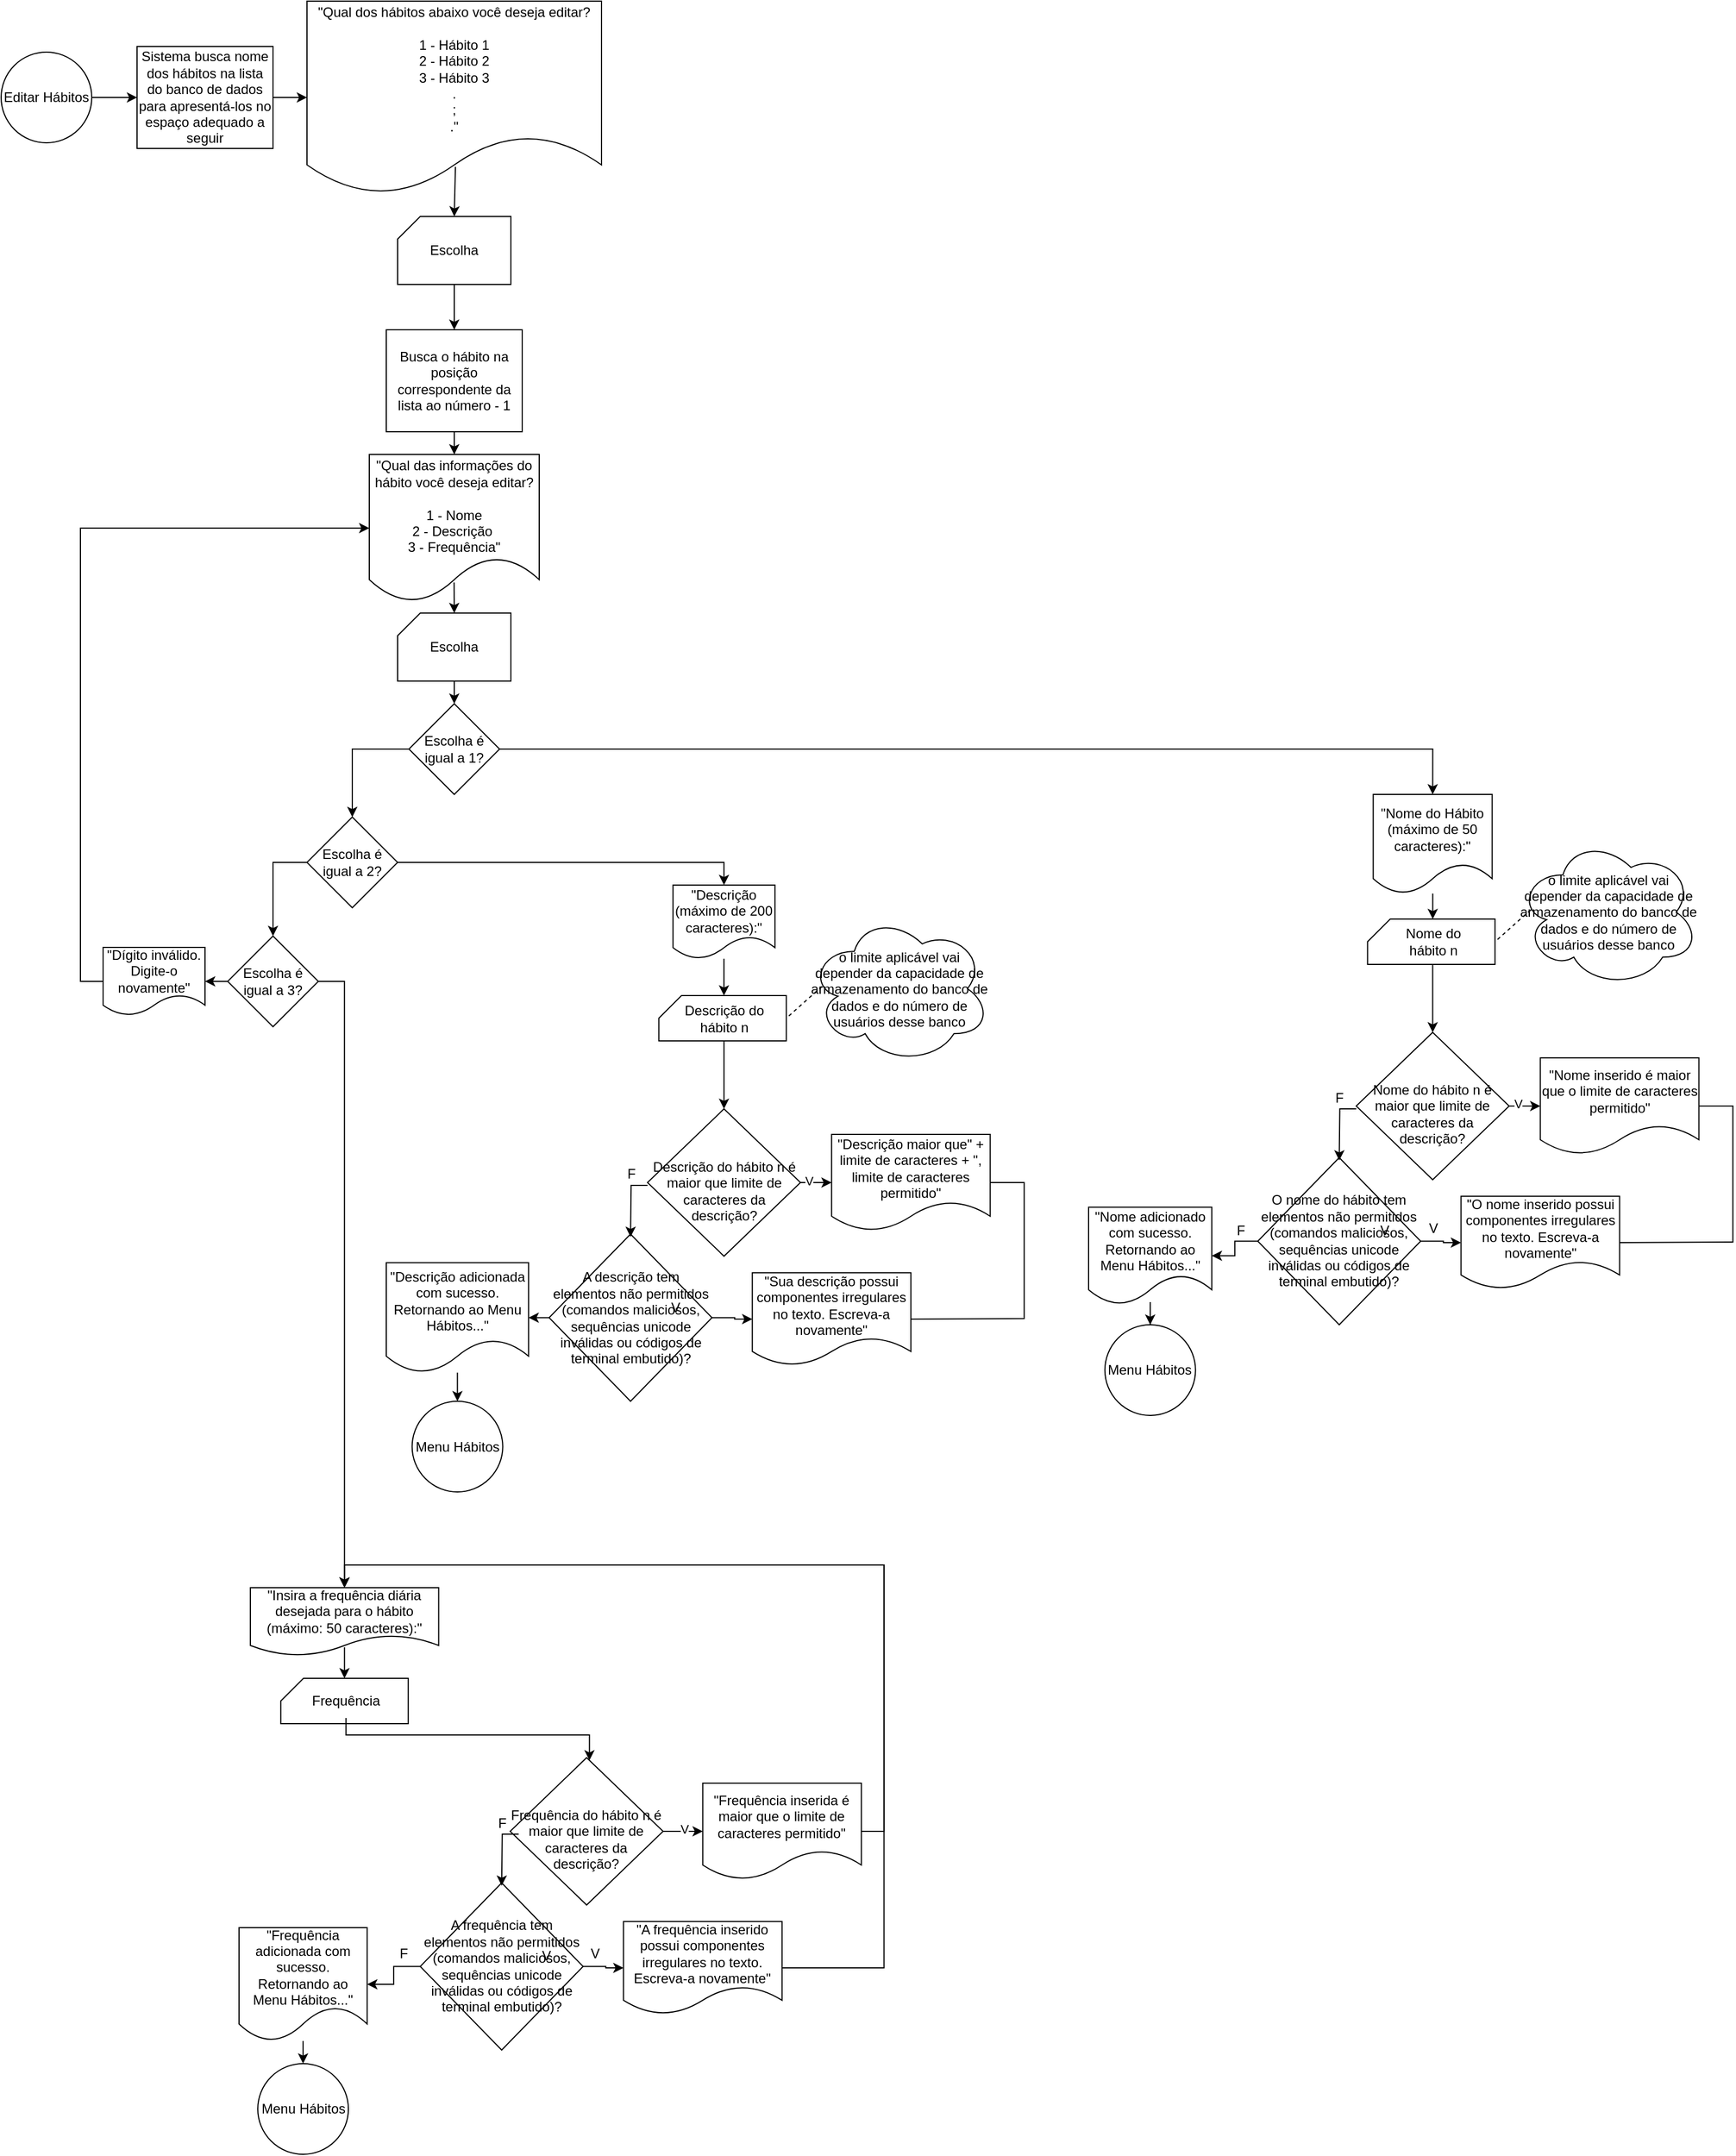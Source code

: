 <mxfile version="27.0.6">
  <diagram id="C5RBs43oDa-KdzZeNtuy" name="Page-1">
    <mxGraphModel dx="2084" dy="1284" grid="1" gridSize="10" guides="1" tooltips="1" connect="1" arrows="1" fold="1" page="1" pageScale="1" pageWidth="1654" pageHeight="2336" math="0" shadow="0">
      <root>
        <mxCell id="WIyWlLk6GJQsqaUBKTNV-0" />
        <mxCell id="WIyWlLk6GJQsqaUBKTNV-1" parent="WIyWlLk6GJQsqaUBKTNV-0" />
        <mxCell id="OjdU5vpIyuOUDwXNaFLc-7" value="" style="edgeStyle=orthogonalEdgeStyle;rounded=0;orthogonalLoop=1;jettySize=auto;html=1;" edge="1" parent="WIyWlLk6GJQsqaUBKTNV-1" source="OjdU5vpIyuOUDwXNaFLc-0" target="OjdU5vpIyuOUDwXNaFLc-5">
          <mxGeometry relative="1" as="geometry" />
        </mxCell>
        <mxCell id="OjdU5vpIyuOUDwXNaFLc-0" value="Editar Hábitos" style="ellipse;whiteSpace=wrap;html=1;aspect=fixed;" vertex="1" parent="WIyWlLk6GJQsqaUBKTNV-1">
          <mxGeometry x="30" y="85" width="80" height="80" as="geometry" />
        </mxCell>
        <mxCell id="OjdU5vpIyuOUDwXNaFLc-4" value="&quot;Qual dos hábitos abaixo você deseja editar?&lt;div&gt;&lt;br&gt;&lt;/div&gt;&lt;div&gt;1 - Hábito 1&lt;/div&gt;&lt;div&gt;2 - Hábito 2&lt;/div&gt;&lt;div&gt;3 - Hábito 3&lt;/div&gt;&lt;div&gt;.&lt;/div&gt;&lt;div&gt;;&lt;/div&gt;&lt;div&gt;.&quot;&lt;/div&gt;" style="shape=document;whiteSpace=wrap;html=1;boundedLbl=1;" vertex="1" parent="WIyWlLk6GJQsqaUBKTNV-1">
          <mxGeometry x="300" y="40" width="260" height="170" as="geometry" />
        </mxCell>
        <mxCell id="OjdU5vpIyuOUDwXNaFLc-6" value="" style="edgeStyle=orthogonalEdgeStyle;rounded=0;orthogonalLoop=1;jettySize=auto;html=1;" edge="1" parent="WIyWlLk6GJQsqaUBKTNV-1" source="OjdU5vpIyuOUDwXNaFLc-5" target="OjdU5vpIyuOUDwXNaFLc-4">
          <mxGeometry relative="1" as="geometry" />
        </mxCell>
        <mxCell id="OjdU5vpIyuOUDwXNaFLc-5" value="Sistema busca nome dos hábitos na lista do banco de dados para apresentá-los no espaço adequado a seguir" style="rounded=0;whiteSpace=wrap;html=1;" vertex="1" parent="WIyWlLk6GJQsqaUBKTNV-1">
          <mxGeometry x="150" y="80" width="120" height="90" as="geometry" />
        </mxCell>
        <mxCell id="OjdU5vpIyuOUDwXNaFLc-11" value="" style="edgeStyle=orthogonalEdgeStyle;rounded=0;orthogonalLoop=1;jettySize=auto;html=1;" edge="1" parent="WIyWlLk6GJQsqaUBKTNV-1" source="OjdU5vpIyuOUDwXNaFLc-8" target="OjdU5vpIyuOUDwXNaFLc-10">
          <mxGeometry relative="1" as="geometry" />
        </mxCell>
        <mxCell id="OjdU5vpIyuOUDwXNaFLc-8" value="Busca o hábito na posição correspondente da lista ao número - 1" style="rounded=0;whiteSpace=wrap;html=1;" vertex="1" parent="WIyWlLk6GJQsqaUBKTNV-1">
          <mxGeometry x="370" y="330" width="120" height="90" as="geometry" />
        </mxCell>
        <mxCell id="OjdU5vpIyuOUDwXNaFLc-10" value="&quot;Qual das informações do hábito você deseja editar?&lt;div&gt;&lt;span style=&quot;background-color: transparent; color: light-dark(rgb(0, 0, 0), rgb(255, 255, 255));&quot;&gt;&lt;br&gt;&lt;/span&gt;&lt;/div&gt;&lt;div&gt;&lt;span style=&quot;background-color: transparent; color: light-dark(rgb(0, 0, 0), rgb(255, 255, 255));&quot;&gt;1 - Nome&lt;/span&gt;&lt;/div&gt;&lt;div&gt;&lt;span style=&quot;background-color: transparent; color: light-dark(rgb(0, 0, 0), rgb(255, 255, 255));&quot;&gt;2 - Descrição&amp;nbsp;&lt;/span&gt;&lt;/div&gt;&lt;div&gt;&lt;span style=&quot;background-color: transparent; color: light-dark(rgb(0, 0, 0), rgb(255, 255, 255));&quot;&gt;3 - Frequência&quot;&lt;/span&gt;&lt;/div&gt;" style="shape=document;whiteSpace=wrap;html=1;boundedLbl=1;" vertex="1" parent="WIyWlLk6GJQsqaUBKTNV-1">
          <mxGeometry x="355" y="440" width="150" height="130" as="geometry" />
        </mxCell>
        <mxCell id="OjdU5vpIyuOUDwXNaFLc-19" style="edgeStyle=orthogonalEdgeStyle;rounded=0;orthogonalLoop=1;jettySize=auto;html=1;exitX=0;exitY=0.5;exitDx=0;exitDy=0;entryX=0.5;entryY=0;entryDx=0;entryDy=0;" edge="1" parent="WIyWlLk6GJQsqaUBKTNV-1" source="OjdU5vpIyuOUDwXNaFLc-12" target="OjdU5vpIyuOUDwXNaFLc-13">
          <mxGeometry relative="1" as="geometry" />
        </mxCell>
        <mxCell id="OjdU5vpIyuOUDwXNaFLc-62" style="edgeStyle=orthogonalEdgeStyle;rounded=0;orthogonalLoop=1;jettySize=auto;html=1;exitX=1;exitY=0.5;exitDx=0;exitDy=0;entryX=0.5;entryY=0;entryDx=0;entryDy=0;" edge="1" parent="WIyWlLk6GJQsqaUBKTNV-1" source="OjdU5vpIyuOUDwXNaFLc-12" target="OjdU5vpIyuOUDwXNaFLc-43">
          <mxGeometry relative="1" as="geometry" />
        </mxCell>
        <mxCell id="OjdU5vpIyuOUDwXNaFLc-12" value="Escolha é igual a 1?" style="rhombus;whiteSpace=wrap;html=1;" vertex="1" parent="WIyWlLk6GJQsqaUBKTNV-1">
          <mxGeometry x="390" y="660" width="80" height="80" as="geometry" />
        </mxCell>
        <mxCell id="OjdU5vpIyuOUDwXNaFLc-18" style="edgeStyle=orthogonalEdgeStyle;rounded=0;orthogonalLoop=1;jettySize=auto;html=1;exitX=0;exitY=0.5;exitDx=0;exitDy=0;entryX=0.5;entryY=0;entryDx=0;entryDy=0;" edge="1" parent="WIyWlLk6GJQsqaUBKTNV-1" source="OjdU5vpIyuOUDwXNaFLc-13" target="OjdU5vpIyuOUDwXNaFLc-14">
          <mxGeometry relative="1" as="geometry" />
        </mxCell>
        <mxCell id="OjdU5vpIyuOUDwXNaFLc-108" style="edgeStyle=orthogonalEdgeStyle;rounded=0;orthogonalLoop=1;jettySize=auto;html=1;exitX=1;exitY=0.5;exitDx=0;exitDy=0;entryX=0.5;entryY=0;entryDx=0;entryDy=0;" edge="1" parent="WIyWlLk6GJQsqaUBKTNV-1" source="OjdU5vpIyuOUDwXNaFLc-13" target="OjdU5vpIyuOUDwXNaFLc-91">
          <mxGeometry relative="1" as="geometry" />
        </mxCell>
        <mxCell id="OjdU5vpIyuOUDwXNaFLc-13" value="Escolha é igual a 2?" style="rhombus;whiteSpace=wrap;html=1;" vertex="1" parent="WIyWlLk6GJQsqaUBKTNV-1">
          <mxGeometry x="300" y="760" width="80" height="80" as="geometry" />
        </mxCell>
        <mxCell id="OjdU5vpIyuOUDwXNaFLc-17" style="edgeStyle=orthogonalEdgeStyle;rounded=0;orthogonalLoop=1;jettySize=auto;html=1;exitX=0;exitY=0.5;exitDx=0;exitDy=0;entryX=1;entryY=0.5;entryDx=0;entryDy=0;" edge="1" parent="WIyWlLk6GJQsqaUBKTNV-1" source="OjdU5vpIyuOUDwXNaFLc-14" target="OjdU5vpIyuOUDwXNaFLc-15">
          <mxGeometry relative="1" as="geometry" />
        </mxCell>
        <mxCell id="OjdU5vpIyuOUDwXNaFLc-109" style="edgeStyle=orthogonalEdgeStyle;rounded=0;orthogonalLoop=1;jettySize=auto;html=1;exitX=1;exitY=0.5;exitDx=0;exitDy=0;entryX=0.5;entryY=0;entryDx=0;entryDy=0;" edge="1" parent="WIyWlLk6GJQsqaUBKTNV-1" source="OjdU5vpIyuOUDwXNaFLc-14" target="OjdU5vpIyuOUDwXNaFLc-64">
          <mxGeometry relative="1" as="geometry" />
        </mxCell>
        <mxCell id="OjdU5vpIyuOUDwXNaFLc-14" value="Escolha é igual a 3?" style="rhombus;whiteSpace=wrap;html=1;" vertex="1" parent="WIyWlLk6GJQsqaUBKTNV-1">
          <mxGeometry x="230" y="865" width="80" height="80" as="geometry" />
        </mxCell>
        <mxCell id="OjdU5vpIyuOUDwXNaFLc-16" style="edgeStyle=orthogonalEdgeStyle;rounded=0;orthogonalLoop=1;jettySize=auto;html=1;exitX=0;exitY=0.5;exitDx=0;exitDy=0;entryX=0;entryY=0.5;entryDx=0;entryDy=0;" edge="1" parent="WIyWlLk6GJQsqaUBKTNV-1" source="OjdU5vpIyuOUDwXNaFLc-15" target="OjdU5vpIyuOUDwXNaFLc-10">
          <mxGeometry relative="1" as="geometry" />
        </mxCell>
        <mxCell id="OjdU5vpIyuOUDwXNaFLc-15" value="&quot;Dígito inválido. Digite-o novamente&lt;span style=&quot;background-color: transparent; color: light-dark(rgb(0, 0, 0), rgb(255, 255, 255));&quot;&gt;&quot;&lt;/span&gt;" style="shape=document;whiteSpace=wrap;html=1;boundedLbl=1;" vertex="1" parent="WIyWlLk6GJQsqaUBKTNV-1">
          <mxGeometry x="120" y="875" width="90" height="60" as="geometry" />
        </mxCell>
        <mxCell id="OjdU5vpIyuOUDwXNaFLc-23" value="" style="group" vertex="1" connectable="0" parent="WIyWlLk6GJQsqaUBKTNV-1">
          <mxGeometry x="380" y="580" width="100" height="60" as="geometry" />
        </mxCell>
        <mxCell id="OjdU5vpIyuOUDwXNaFLc-21" value="" style="verticalLabelPosition=bottom;verticalAlign=top;html=1;shape=card;whiteSpace=wrap;size=20;arcSize=12;" vertex="1" parent="OjdU5vpIyuOUDwXNaFLc-23">
          <mxGeometry width="100" height="60" as="geometry" />
        </mxCell>
        <mxCell id="OjdU5vpIyuOUDwXNaFLc-22" value="Escolha" style="text;html=1;align=center;verticalAlign=middle;whiteSpace=wrap;rounded=0;" vertex="1" parent="OjdU5vpIyuOUDwXNaFLc-23">
          <mxGeometry x="20" y="15" width="60" height="30" as="geometry" />
        </mxCell>
        <mxCell id="OjdU5vpIyuOUDwXNaFLc-30" value="" style="group" vertex="1" connectable="0" parent="WIyWlLk6GJQsqaUBKTNV-1">
          <mxGeometry x="380" y="230" width="100" height="60" as="geometry" />
        </mxCell>
        <mxCell id="OjdU5vpIyuOUDwXNaFLc-31" value="" style="verticalLabelPosition=bottom;verticalAlign=top;html=1;shape=card;whiteSpace=wrap;size=20;arcSize=12;" vertex="1" parent="OjdU5vpIyuOUDwXNaFLc-30">
          <mxGeometry width="100" height="60" as="geometry" />
        </mxCell>
        <mxCell id="OjdU5vpIyuOUDwXNaFLc-32" value="Escolha" style="text;html=1;align=center;verticalAlign=middle;whiteSpace=wrap;rounded=0;" vertex="1" parent="OjdU5vpIyuOUDwXNaFLc-30">
          <mxGeometry x="20" y="15" width="60" height="30" as="geometry" />
        </mxCell>
        <mxCell id="OjdU5vpIyuOUDwXNaFLc-35" value="" style="endArrow=classic;html=1;rounded=0;entryX=0.5;entryY=0;entryDx=0;entryDy=0;exitX=0.5;exitY=1;exitDx=0;exitDy=0;exitPerimeter=0;" edge="1" parent="WIyWlLk6GJQsqaUBKTNV-1" source="OjdU5vpIyuOUDwXNaFLc-31" target="OjdU5vpIyuOUDwXNaFLc-8">
          <mxGeometry width="50" height="50" relative="1" as="geometry">
            <mxPoint x="370" y="380" as="sourcePoint" />
            <mxPoint x="420" y="330" as="targetPoint" />
          </mxGeometry>
        </mxCell>
        <mxCell id="OjdU5vpIyuOUDwXNaFLc-36" value="" style="endArrow=classic;html=1;rounded=0;entryX=0.5;entryY=0;entryDx=0;entryDy=0;entryPerimeter=0;exitX=0.504;exitY=0.86;exitDx=0;exitDy=0;exitPerimeter=0;" edge="1" parent="WIyWlLk6GJQsqaUBKTNV-1" source="OjdU5vpIyuOUDwXNaFLc-4" target="OjdU5vpIyuOUDwXNaFLc-31">
          <mxGeometry width="50" height="50" relative="1" as="geometry">
            <mxPoint x="370" y="380" as="sourcePoint" />
            <mxPoint x="420" y="330" as="targetPoint" />
          </mxGeometry>
        </mxCell>
        <mxCell id="OjdU5vpIyuOUDwXNaFLc-37" value="" style="endArrow=classic;html=1;rounded=0;entryX=0.5;entryY=0;entryDx=0;entryDy=0;entryPerimeter=0;exitX=0.499;exitY=0.869;exitDx=0;exitDy=0;exitPerimeter=0;" edge="1" parent="WIyWlLk6GJQsqaUBKTNV-1" source="OjdU5vpIyuOUDwXNaFLc-10" target="OjdU5vpIyuOUDwXNaFLc-21">
          <mxGeometry width="50" height="50" relative="1" as="geometry">
            <mxPoint x="370" y="380" as="sourcePoint" />
            <mxPoint x="420" y="330" as="targetPoint" />
          </mxGeometry>
        </mxCell>
        <mxCell id="OjdU5vpIyuOUDwXNaFLc-38" value="" style="endArrow=classic;html=1;rounded=0;entryX=0.5;entryY=0;entryDx=0;entryDy=0;exitX=0.5;exitY=1;exitDx=0;exitDy=0;exitPerimeter=0;" edge="1" parent="WIyWlLk6GJQsqaUBKTNV-1" source="OjdU5vpIyuOUDwXNaFLc-21" target="OjdU5vpIyuOUDwXNaFLc-12">
          <mxGeometry width="50" height="50" relative="1" as="geometry">
            <mxPoint x="370" y="380" as="sourcePoint" />
            <mxPoint x="420" y="330" as="targetPoint" />
          </mxGeometry>
        </mxCell>
        <mxCell id="OjdU5vpIyuOUDwXNaFLc-39" value="" style="group" vertex="1" connectable="0" parent="WIyWlLk6GJQsqaUBKTNV-1">
          <mxGeometry x="1233.75" y="850" width="120" height="40" as="geometry" />
        </mxCell>
        <mxCell id="OjdU5vpIyuOUDwXNaFLc-40" value="" style="verticalLabelPosition=bottom;verticalAlign=top;html=1;shape=card;whiteSpace=wrap;size=20;arcSize=12;" vertex="1" parent="OjdU5vpIyuOUDwXNaFLc-39">
          <mxGeometry x="2.5" width="112.5" height="40" as="geometry" />
        </mxCell>
        <mxCell id="OjdU5vpIyuOUDwXNaFLc-41" value="&lt;font style=&quot;font-size: 12px;&quot;&gt;Nome do&lt;/font&gt;&lt;div&gt;&lt;font style=&quot;font-size: 12px;&quot;&gt;hábito n&lt;/font&gt;&lt;/div&gt;" style="text;html=1;align=center;verticalAlign=middle;resizable=0;points=[];autosize=1;strokeColor=none;fillColor=none;" vertex="1" parent="OjdU5vpIyuOUDwXNaFLc-39">
          <mxGeometry x="25" width="70" height="40" as="geometry" />
        </mxCell>
        <mxCell id="OjdU5vpIyuOUDwXNaFLc-42" value="" style="edgeStyle=orthogonalEdgeStyle;rounded=0;orthogonalLoop=1;jettySize=auto;html=1;" edge="1" parent="WIyWlLk6GJQsqaUBKTNV-1" source="OjdU5vpIyuOUDwXNaFLc-43" target="OjdU5vpIyuOUDwXNaFLc-41">
          <mxGeometry relative="1" as="geometry" />
        </mxCell>
        <mxCell id="OjdU5vpIyuOUDwXNaFLc-43" value="&quot;Nome do Hábito (máximo de 50 caracteres):&quot;" style="shape=document;whiteSpace=wrap;html=1;boundedLbl=1;" vertex="1" parent="WIyWlLk6GJQsqaUBKTNV-1">
          <mxGeometry x="1241.25" y="740" width="105" height="87.5" as="geometry" />
        </mxCell>
        <mxCell id="OjdU5vpIyuOUDwXNaFLc-118" value="" style="edgeStyle=orthogonalEdgeStyle;rounded=0;orthogonalLoop=1;jettySize=auto;html=1;" edge="1" parent="WIyWlLk6GJQsqaUBKTNV-1" source="OjdU5vpIyuOUDwXNaFLc-44" target="OjdU5vpIyuOUDwXNaFLc-117">
          <mxGeometry relative="1" as="geometry" />
        </mxCell>
        <mxCell id="OjdU5vpIyuOUDwXNaFLc-44" value="&quot;Nome adicionado com sucesso. Retornando ao Menu Hábitos...&lt;span style=&quot;color: rgba(0, 0, 0, 0); font-family: monospace; font-size: 0px; text-align: start; text-wrap-mode: nowrap;&quot;&gt;%3CmxGraphModel%3E%3Croot%3E%3CmxCell%20id%3D%220%22%2F%3E%3CmxCell%20id%3D%221%22%20parent%3D%220%22%2F%3E%3CmxCell%20id%3D%222%22%20value%3D%22Menu%20H%C3%A1bitos%22%20style%3D%22ellipse%3BwhiteSpace%3Dwrap%3Bhtml%3D1%3Baspect%3Dfixed%3B%22%20vertex%3D%221%22%20parent%3D%221%22%3E%3CmxGeometry%20x%3D%22392.81%22%20y%3D%221275.5%22%20width%3D%2280%22%20height%3D%2280%22%20as%3D%22geometry%22%2F%3E%3C%2FmxCell%3E%3C%2Froot%3E%3C%2FmxGraphModel%3E&lt;/span&gt;&lt;span style=&quot;color: rgba(0, 0, 0, 0); font-family: monospace; font-size: 0px; text-align: start; text-wrap-mode: nowrap;&quot;&gt;%3CmxGraphModel%3E%3Croot%3E%3CmxCell%20id%3D%220%22%2F%3E%3CmxCell%20id%3D%221%22%20parent%3D%220%22%2F%3E%3CmxCell%20id%3D%222%22%20value%3D%22Menu%20H%C3%A1bitos%22%20style%3D%22ellipse%3BwhiteSpace%3Dwrap%3Bhtml%3D1%3Baspect%3Dfixed%3B%22%20vertex%3D%221%22%20parent%3D%221%22%3E%3CmxGeometry%20x%3D%22392.81%22%20y%3D%221275.5%22%20width%3D%2280%22%20height%3D%2280%22%20as%3D%22geometry%22%2F%3E%3C%2FmxCell%3E%3C%2Froot%3E%3C%2FmxGraphModel%3E&lt;/span&gt;&lt;span style=&quot;color: rgba(0, 0, 0, 0); font-family: monospace; font-size: 0px; text-align: start; text-wrap-mode: nowrap;&quot;&gt;%3CmxGraphModel%3E%3Croot%3E%3CmxCell%20id%3D%220%22%2F%3E%3CmxCell%20id%3D%221%22%20parent%3D%220%22%2F%3E%3CmxCell%20id%3D%222%22%20value%3D%22Menu%20H%C3%A1bitos%22%20style%3D%22ellipse%3BwhiteSpace%3Dwrap%3Bhtml%3D1%3Baspect%3Dfixed%3B%22%20vertex%3D%221%22%20parent%3D%221%22%3E%3CmxGeometry%20x%3D%22392.81%22%20y%3D%221275.5%22%20width%3D%2280%22%20height%3D%2280%22%20as%3D%22geometry%22%2F%3E%3C%2FmxCell%3E%3C%2Froot%3E%3C%2FmxGraphModel%3E&lt;/span&gt;&quot;" style="shape=document;whiteSpace=wrap;html=1;boundedLbl=1;" vertex="1" parent="WIyWlLk6GJQsqaUBKTNV-1">
          <mxGeometry x="990" y="1104.25" width="108.75" height="85.75" as="geometry" />
        </mxCell>
        <mxCell id="OjdU5vpIyuOUDwXNaFLc-45" value="o limite aplicável vai depender da capacidade de armazenamento do banco de dados e do número de usuários desse banco" style="ellipse;shape=cloud;whiteSpace=wrap;html=1;" vertex="1" parent="WIyWlLk6GJQsqaUBKTNV-1">
          <mxGeometry x="1368.75" y="778" width="160" height="132" as="geometry" />
        </mxCell>
        <mxCell id="OjdU5vpIyuOUDwXNaFLc-46" value="" style="endArrow=none;dashed=1;html=1;rounded=0;entryX=1;entryY=0.5;entryDx=0;entryDy=0;entryPerimeter=0;exitX=0.071;exitY=0.485;exitDx=0;exitDy=0;exitPerimeter=0;" edge="1" parent="WIyWlLk6GJQsqaUBKTNV-1" source="OjdU5vpIyuOUDwXNaFLc-45" target="OjdU5vpIyuOUDwXNaFLc-40">
          <mxGeometry width="50" height="50" relative="1" as="geometry">
            <mxPoint x="1418.75" y="1020" as="sourcePoint" />
            <mxPoint x="1468.75" y="970" as="targetPoint" />
          </mxGeometry>
        </mxCell>
        <mxCell id="OjdU5vpIyuOUDwXNaFLc-47" value="" style="edgeStyle=orthogonalEdgeStyle;rounded=0;orthogonalLoop=1;jettySize=auto;html=1;" edge="1" parent="WIyWlLk6GJQsqaUBKTNV-1" source="OjdU5vpIyuOUDwXNaFLc-49" target="OjdU5vpIyuOUDwXNaFLc-51">
          <mxGeometry relative="1" as="geometry" />
        </mxCell>
        <mxCell id="OjdU5vpIyuOUDwXNaFLc-48" value="V" style="edgeLabel;html=1;align=center;verticalAlign=middle;resizable=0;points=[];" vertex="1" connectable="0" parent="OjdU5vpIyuOUDwXNaFLc-47">
          <mxGeometry x="0.243" y="2" relative="1" as="geometry">
            <mxPoint as="offset" />
          </mxGeometry>
        </mxCell>
        <mxCell id="OjdU5vpIyuOUDwXNaFLc-49" value="&lt;div&gt;&lt;br&gt;&lt;/div&gt;Nome do hábito n é maior que limite de caracteres da descrição?" style="rhombus;whiteSpace=wrap;html=1;" vertex="1" parent="WIyWlLk6GJQsqaUBKTNV-1">
          <mxGeometry x="1226.25" y="950" width="135" height="130" as="geometry" />
        </mxCell>
        <mxCell id="OjdU5vpIyuOUDwXNaFLc-50" value="" style="edgeStyle=orthogonalEdgeStyle;rounded=0;orthogonalLoop=1;jettySize=auto;html=1;" edge="1" parent="WIyWlLk6GJQsqaUBKTNV-1" source="OjdU5vpIyuOUDwXNaFLc-41" target="OjdU5vpIyuOUDwXNaFLc-49">
          <mxGeometry relative="1" as="geometry" />
        </mxCell>
        <mxCell id="OjdU5vpIyuOUDwXNaFLc-51" value="&quot;Nome inserido é maior que o limite de caracteres permitido&quot;" style="shape=document;whiteSpace=wrap;html=1;boundedLbl=1;" vertex="1" parent="WIyWlLk6GJQsqaUBKTNV-1">
          <mxGeometry x="1388.75" y="972.5" width="140" height="85" as="geometry" />
        </mxCell>
        <mxCell id="OjdU5vpIyuOUDwXNaFLc-52" value="" style="edgeStyle=orthogonalEdgeStyle;rounded=0;orthogonalLoop=1;jettySize=auto;html=1;" edge="1" parent="WIyWlLk6GJQsqaUBKTNV-1" source="OjdU5vpIyuOUDwXNaFLc-54" target="OjdU5vpIyuOUDwXNaFLc-57">
          <mxGeometry relative="1" as="geometry" />
        </mxCell>
        <mxCell id="OjdU5vpIyuOUDwXNaFLc-53" style="edgeStyle=orthogonalEdgeStyle;rounded=0;orthogonalLoop=1;jettySize=auto;html=1;exitX=0;exitY=0.5;exitDx=0;exitDy=0;entryX=1;entryY=0.5;entryDx=0;entryDy=0;" edge="1" parent="WIyWlLk6GJQsqaUBKTNV-1" source="OjdU5vpIyuOUDwXNaFLc-54" target="OjdU5vpIyuOUDwXNaFLc-44">
          <mxGeometry relative="1" as="geometry" />
        </mxCell>
        <mxCell id="OjdU5vpIyuOUDwXNaFLc-54" value="O nome do hábito tem elementos não permitidos (comandos maliciosos, sequências unicode inválidas ou códigos de terminal embutido)?" style="rhombus;whiteSpace=wrap;html=1;" vertex="1" parent="WIyWlLk6GJQsqaUBKTNV-1">
          <mxGeometry x="1139.37" y="1060.49" width="143.75" height="147.51" as="geometry" />
        </mxCell>
        <mxCell id="OjdU5vpIyuOUDwXNaFLc-55" value="" style="endArrow=classic;html=1;rounded=0;exitX=0;exitY=0.5;exitDx=0;exitDy=0;entryX=0.5;entryY=0;entryDx=0;entryDy=0;" edge="1" parent="WIyWlLk6GJQsqaUBKTNV-1">
          <mxGeometry width="50" height="50" relative="1" as="geometry">
            <mxPoint x="1226.25" y="1017.5" as="sourcePoint" />
            <mxPoint x="1211.245" y="1062.99" as="targetPoint" />
            <Array as="points">
              <mxPoint x="1211.75" y="1017.5" />
            </Array>
          </mxGeometry>
        </mxCell>
        <mxCell id="OjdU5vpIyuOUDwXNaFLc-56" value="F" style="text;html=1;align=center;verticalAlign=middle;resizable=0;points=[];autosize=1;strokeColor=none;fillColor=none;" vertex="1" parent="WIyWlLk6GJQsqaUBKTNV-1">
          <mxGeometry x="1109.37" y="1110" width="30" height="30" as="geometry" />
        </mxCell>
        <mxCell id="OjdU5vpIyuOUDwXNaFLc-57" value="&quot;O nome inserido possui componentes irregulares no texto. Escreva-a novamente&quot;" style="shape=document;whiteSpace=wrap;html=1;boundedLbl=1;" vertex="1" parent="WIyWlLk6GJQsqaUBKTNV-1">
          <mxGeometry x="1318.75" y="1094.62" width="140" height="81.75" as="geometry" />
        </mxCell>
        <mxCell id="OjdU5vpIyuOUDwXNaFLc-58" value="F" style="text;html=1;align=center;verticalAlign=middle;resizable=0;points=[];autosize=1;strokeColor=none;fillColor=none;" vertex="1" parent="WIyWlLk6GJQsqaUBKTNV-1">
          <mxGeometry x="1196.25" y="992.5" width="30" height="30" as="geometry" />
        </mxCell>
        <mxCell id="OjdU5vpIyuOUDwXNaFLc-59" value="V" style="text;html=1;align=center;verticalAlign=middle;resizable=0;points=[];autosize=1;strokeColor=none;fillColor=none;" vertex="1" parent="WIyWlLk6GJQsqaUBKTNV-1">
          <mxGeometry x="1235.75" y="1110" width="30" height="30" as="geometry" />
        </mxCell>
        <mxCell id="OjdU5vpIyuOUDwXNaFLc-60" value="" style="endArrow=none;html=1;rounded=0;entryX=1;entryY=0.5;entryDx=0;entryDy=0;" edge="1" parent="WIyWlLk6GJQsqaUBKTNV-1" target="OjdU5vpIyuOUDwXNaFLc-57">
          <mxGeometry width="50" height="50" relative="1" as="geometry">
            <mxPoint x="1528.75" y="1015" as="sourcePoint" />
            <mxPoint x="1118.75" y="920" as="targetPoint" />
            <Array as="points">
              <mxPoint x="1558.75" y="1015" />
              <mxPoint x="1558.75" y="1135" />
            </Array>
          </mxGeometry>
        </mxCell>
        <mxCell id="OjdU5vpIyuOUDwXNaFLc-61" value="V" style="text;html=1;align=center;verticalAlign=middle;resizable=0;points=[];autosize=1;strokeColor=none;fillColor=none;" vertex="1" parent="WIyWlLk6GJQsqaUBKTNV-1">
          <mxGeometry x="1278.75" y="1108" width="30" height="30" as="geometry" />
        </mxCell>
        <mxCell id="OjdU5vpIyuOUDwXNaFLc-63" value="" style="group" vertex="1" connectable="0" parent="WIyWlLk6GJQsqaUBKTNV-1">
          <mxGeometry x="274.37" y="1500" width="150" height="60" as="geometry" />
        </mxCell>
        <mxCell id="OjdU5vpIyuOUDwXNaFLc-66" value="" style="verticalLabelPosition=bottom;verticalAlign=top;html=1;shape=card;whiteSpace=wrap;size=20;arcSize=12;" vertex="1" parent="OjdU5vpIyuOUDwXNaFLc-63">
          <mxGeometry x="2.5" y="20" width="112.5" height="40" as="geometry" />
        </mxCell>
        <mxCell id="OjdU5vpIyuOUDwXNaFLc-67" value="&lt;font style=&quot;font-size: 12px;&quot;&gt;Frequência&lt;br&gt;&lt;/font&gt;" style="text;html=1;align=center;verticalAlign=middle;resizable=0;points=[];autosize=1;strokeColor=none;fillColor=none;" vertex="1" parent="OjdU5vpIyuOUDwXNaFLc-63">
          <mxGeometry x="20" y="25" width="80" height="30" as="geometry" />
        </mxCell>
        <mxCell id="OjdU5vpIyuOUDwXNaFLc-68" value="" style="edgeStyle=orthogonalEdgeStyle;rounded=0;orthogonalLoop=1;jettySize=auto;html=1;" edge="1" parent="WIyWlLk6GJQsqaUBKTNV-1" source="OjdU5vpIyuOUDwXNaFLc-70" target="OjdU5vpIyuOUDwXNaFLc-72">
          <mxGeometry relative="1" as="geometry" />
        </mxCell>
        <mxCell id="OjdU5vpIyuOUDwXNaFLc-69" value="V" style="edgeLabel;html=1;align=center;verticalAlign=middle;resizable=0;points=[];" vertex="1" connectable="0" parent="OjdU5vpIyuOUDwXNaFLc-68">
          <mxGeometry x="0.243" y="2" relative="1" as="geometry">
            <mxPoint as="offset" />
          </mxGeometry>
        </mxCell>
        <mxCell id="OjdU5vpIyuOUDwXNaFLc-70" value="&lt;div&gt;&lt;br&gt;&lt;/div&gt;Frequência do hábito n é maior que limite de caracteres da descrição?" style="rhombus;whiteSpace=wrap;html=1;" vertex="1" parent="WIyWlLk6GJQsqaUBKTNV-1">
          <mxGeometry x="479.37" y="1590" width="135" height="130" as="geometry" />
        </mxCell>
        <mxCell id="OjdU5vpIyuOUDwXNaFLc-71" style="edgeStyle=orthogonalEdgeStyle;rounded=0;orthogonalLoop=1;jettySize=auto;html=1;exitX=1;exitY=0.5;exitDx=0;exitDy=0;entryX=0.5;entryY=0;entryDx=0;entryDy=0;" edge="1" parent="WIyWlLk6GJQsqaUBKTNV-1" source="OjdU5vpIyuOUDwXNaFLc-72" target="OjdU5vpIyuOUDwXNaFLc-64">
          <mxGeometry relative="1" as="geometry" />
        </mxCell>
        <mxCell id="OjdU5vpIyuOUDwXNaFLc-72" value="&quot;Frequência inserida é maior que o limite de caracteres permitido&quot;" style="shape=document;whiteSpace=wrap;html=1;boundedLbl=1;" vertex="1" parent="WIyWlLk6GJQsqaUBKTNV-1">
          <mxGeometry x="649.37" y="1612.5" width="140" height="85" as="geometry" />
        </mxCell>
        <mxCell id="OjdU5vpIyuOUDwXNaFLc-73" value="" style="edgeStyle=orthogonalEdgeStyle;rounded=0;orthogonalLoop=1;jettySize=auto;html=1;" edge="1" parent="WIyWlLk6GJQsqaUBKTNV-1" source="OjdU5vpIyuOUDwXNaFLc-75" target="OjdU5vpIyuOUDwXNaFLc-79">
          <mxGeometry relative="1" as="geometry" />
        </mxCell>
        <mxCell id="OjdU5vpIyuOUDwXNaFLc-86" value="" style="edgeStyle=orthogonalEdgeStyle;rounded=0;orthogonalLoop=1;jettySize=auto;html=1;" edge="1" parent="WIyWlLk6GJQsqaUBKTNV-1" source="OjdU5vpIyuOUDwXNaFLc-75" target="OjdU5vpIyuOUDwXNaFLc-85">
          <mxGeometry relative="1" as="geometry" />
        </mxCell>
        <mxCell id="OjdU5vpIyuOUDwXNaFLc-75" value="A frequência tem elementos não permitidos (comandos maliciosos, sequências unicode inválidas ou códigos de terminal embutido)?" style="rhombus;whiteSpace=wrap;html=1;" vertex="1" parent="WIyWlLk6GJQsqaUBKTNV-1">
          <mxGeometry x="399.99" y="1700.49" width="143.75" height="147.51" as="geometry" />
        </mxCell>
        <mxCell id="OjdU5vpIyuOUDwXNaFLc-76" value="" style="endArrow=classic;html=1;rounded=0;exitX=0;exitY=0.5;exitDx=0;exitDy=0;entryX=0.5;entryY=0;entryDx=0;entryDy=0;" edge="1" parent="WIyWlLk6GJQsqaUBKTNV-1">
          <mxGeometry width="50" height="50" relative="1" as="geometry">
            <mxPoint x="486.87" y="1657.5" as="sourcePoint" />
            <mxPoint x="471.865" y="1702.99" as="targetPoint" />
            <Array as="points">
              <mxPoint x="472.37" y="1657.5" />
            </Array>
          </mxGeometry>
        </mxCell>
        <mxCell id="OjdU5vpIyuOUDwXNaFLc-77" value="F" style="text;html=1;align=center;verticalAlign=middle;resizable=0;points=[];autosize=1;strokeColor=none;fillColor=none;" vertex="1" parent="WIyWlLk6GJQsqaUBKTNV-1">
          <mxGeometry x="369.99" y="1748" width="30" height="30" as="geometry" />
        </mxCell>
        <mxCell id="OjdU5vpIyuOUDwXNaFLc-78" style="edgeStyle=orthogonalEdgeStyle;rounded=0;orthogonalLoop=1;jettySize=auto;html=1;exitX=1;exitY=0.5;exitDx=0;exitDy=0;entryX=0.5;entryY=0;entryDx=0;entryDy=0;" edge="1" parent="WIyWlLk6GJQsqaUBKTNV-1" source="OjdU5vpIyuOUDwXNaFLc-79" target="OjdU5vpIyuOUDwXNaFLc-64">
          <mxGeometry relative="1" as="geometry">
            <Array as="points">
              <mxPoint x="809.37" y="1775" />
              <mxPoint x="809.37" y="1420" />
              <mxPoint x="333.37" y="1420" />
            </Array>
          </mxGeometry>
        </mxCell>
        <mxCell id="OjdU5vpIyuOUDwXNaFLc-79" value="&quot;A frequência inserido possui componentes irregulares no texto. Escreva-a novamente&quot;" style="shape=document;whiteSpace=wrap;html=1;boundedLbl=1;" vertex="1" parent="WIyWlLk6GJQsqaUBKTNV-1">
          <mxGeometry x="579.37" y="1734.62" width="140" height="81.75" as="geometry" />
        </mxCell>
        <mxCell id="OjdU5vpIyuOUDwXNaFLc-80" value="F" style="text;html=1;align=center;verticalAlign=middle;resizable=0;points=[];autosize=1;strokeColor=none;fillColor=none;" vertex="1" parent="WIyWlLk6GJQsqaUBKTNV-1">
          <mxGeometry x="456.87" y="1632.5" width="30" height="30" as="geometry" />
        </mxCell>
        <mxCell id="OjdU5vpIyuOUDwXNaFLc-81" value="V" style="text;html=1;align=center;verticalAlign=middle;resizable=0;points=[];autosize=1;strokeColor=none;fillColor=none;" vertex="1" parent="WIyWlLk6GJQsqaUBKTNV-1">
          <mxGeometry x="496.37" y="1750" width="30" height="30" as="geometry" />
        </mxCell>
        <mxCell id="OjdU5vpIyuOUDwXNaFLc-82" value="V" style="text;html=1;align=center;verticalAlign=middle;resizable=0;points=[];autosize=1;strokeColor=none;fillColor=none;" vertex="1" parent="WIyWlLk6GJQsqaUBKTNV-1">
          <mxGeometry x="539.37" y="1748" width="30" height="30" as="geometry" />
        </mxCell>
        <mxCell id="OjdU5vpIyuOUDwXNaFLc-83" value="" style="edgeStyle=orthogonalEdgeStyle;rounded=0;orthogonalLoop=1;jettySize=auto;html=1;" edge="1" parent="WIyWlLk6GJQsqaUBKTNV-1" source="OjdU5vpIyuOUDwXNaFLc-67" target="OjdU5vpIyuOUDwXNaFLc-70">
          <mxGeometry relative="1" as="geometry">
            <Array as="points">
              <mxPoint x="334.37" y="1570" />
              <mxPoint x="549.37" y="1570" />
            </Array>
          </mxGeometry>
        </mxCell>
        <mxCell id="OjdU5vpIyuOUDwXNaFLc-116" value="" style="edgeStyle=orthogonalEdgeStyle;rounded=0;orthogonalLoop=1;jettySize=auto;html=1;" edge="1" parent="WIyWlLk6GJQsqaUBKTNV-1" source="OjdU5vpIyuOUDwXNaFLc-85" target="OjdU5vpIyuOUDwXNaFLc-115">
          <mxGeometry relative="1" as="geometry" />
        </mxCell>
        <mxCell id="OjdU5vpIyuOUDwXNaFLc-85" value="&quot;Frequência adicionada com sucesso. Retornando ao Menu Hábitos...&quot;" style="shape=document;whiteSpace=wrap;html=1;boundedLbl=1;" vertex="1" parent="WIyWlLk6GJQsqaUBKTNV-1">
          <mxGeometry x="240" y="1740" width="113.12" height="100" as="geometry" />
        </mxCell>
        <mxCell id="OjdU5vpIyuOUDwXNaFLc-87" value="" style="group" vertex="1" connectable="0" parent="WIyWlLk6GJQsqaUBKTNV-1">
          <mxGeometry x="608.13" y="917.5" width="120" height="40" as="geometry" />
        </mxCell>
        <mxCell id="OjdU5vpIyuOUDwXNaFLc-88" value="" style="verticalLabelPosition=bottom;verticalAlign=top;html=1;shape=card;whiteSpace=wrap;size=20;arcSize=12;" vertex="1" parent="OjdU5vpIyuOUDwXNaFLc-87">
          <mxGeometry x="2.5" width="112.5" height="40" as="geometry" />
        </mxCell>
        <mxCell id="OjdU5vpIyuOUDwXNaFLc-89" value="&lt;font style=&quot;font-size: 12px;&quot;&gt;Descrição do&lt;/font&gt;&lt;div&gt;&lt;font style=&quot;font-size: 12px;&quot;&gt;hábito n&lt;/font&gt;&lt;/div&gt;" style="text;html=1;align=center;verticalAlign=middle;resizable=0;points=[];autosize=1;strokeColor=none;fillColor=none;" vertex="1" parent="OjdU5vpIyuOUDwXNaFLc-87">
          <mxGeometry x="15" width="90" height="40" as="geometry" />
        </mxCell>
        <mxCell id="OjdU5vpIyuOUDwXNaFLc-90" value="" style="edgeStyle=orthogonalEdgeStyle;rounded=0;orthogonalLoop=1;jettySize=auto;html=1;" edge="1" parent="WIyWlLk6GJQsqaUBKTNV-1" source="OjdU5vpIyuOUDwXNaFLc-91" target="OjdU5vpIyuOUDwXNaFLc-89">
          <mxGeometry relative="1" as="geometry" />
        </mxCell>
        <mxCell id="OjdU5vpIyuOUDwXNaFLc-91" value="&quot;Descrição (máximo de 200 caracteres):&quot;" style="shape=document;whiteSpace=wrap;html=1;boundedLbl=1;" vertex="1" parent="WIyWlLk6GJQsqaUBKTNV-1">
          <mxGeometry x="623.13" y="820" width="90" height="65" as="geometry" />
        </mxCell>
        <mxCell id="OjdU5vpIyuOUDwXNaFLc-113" value="" style="edgeStyle=orthogonalEdgeStyle;rounded=0;orthogonalLoop=1;jettySize=auto;html=1;" edge="1" parent="WIyWlLk6GJQsqaUBKTNV-1" source="OjdU5vpIyuOUDwXNaFLc-92" target="OjdU5vpIyuOUDwXNaFLc-112">
          <mxGeometry relative="1" as="geometry" />
        </mxCell>
        <mxCell id="OjdU5vpIyuOUDwXNaFLc-92" value="&quot;Descrição adicionada com sucesso. Retornando ao Menu Hábitos...&quot;" style="shape=document;whiteSpace=wrap;html=1;boundedLbl=1;" vertex="1" parent="WIyWlLk6GJQsqaUBKTNV-1">
          <mxGeometry x="370" y="1153.24" width="125.63" height="97.01" as="geometry" />
        </mxCell>
        <mxCell id="OjdU5vpIyuOUDwXNaFLc-93" value="o limite aplicável vai depender da capacidade de armazenamento do banco de dados e do número de usuários desse banco" style="ellipse;shape=cloud;whiteSpace=wrap;html=1;" vertex="1" parent="WIyWlLk6GJQsqaUBKTNV-1">
          <mxGeometry x="743.13" y="845.5" width="160" height="132" as="geometry" />
        </mxCell>
        <mxCell id="OjdU5vpIyuOUDwXNaFLc-94" value="" style="endArrow=none;dashed=1;html=1;rounded=0;entryX=1;entryY=0.5;entryDx=0;entryDy=0;entryPerimeter=0;exitX=0.071;exitY=0.485;exitDx=0;exitDy=0;exitPerimeter=0;" edge="1" parent="WIyWlLk6GJQsqaUBKTNV-1" source="OjdU5vpIyuOUDwXNaFLc-93" target="OjdU5vpIyuOUDwXNaFLc-88">
          <mxGeometry width="50" height="50" relative="1" as="geometry">
            <mxPoint x="793.13" y="1087.5" as="sourcePoint" />
            <mxPoint x="843.13" y="1037.5" as="targetPoint" />
          </mxGeometry>
        </mxCell>
        <mxCell id="OjdU5vpIyuOUDwXNaFLc-95" value="" style="edgeStyle=orthogonalEdgeStyle;rounded=0;orthogonalLoop=1;jettySize=auto;html=1;" edge="1" parent="WIyWlLk6GJQsqaUBKTNV-1" source="OjdU5vpIyuOUDwXNaFLc-97" target="OjdU5vpIyuOUDwXNaFLc-99">
          <mxGeometry relative="1" as="geometry" />
        </mxCell>
        <mxCell id="OjdU5vpIyuOUDwXNaFLc-96" value="V" style="edgeLabel;html=1;align=center;verticalAlign=middle;resizable=0;points=[];" vertex="1" connectable="0" parent="OjdU5vpIyuOUDwXNaFLc-95">
          <mxGeometry x="0.243" y="2" relative="1" as="geometry">
            <mxPoint as="offset" />
          </mxGeometry>
        </mxCell>
        <mxCell id="OjdU5vpIyuOUDwXNaFLc-97" value="&lt;div&gt;&lt;br&gt;&lt;/div&gt;Descrição do hábito n é maior que limite de caracteres da descrição?" style="rhombus;whiteSpace=wrap;html=1;" vertex="1" parent="WIyWlLk6GJQsqaUBKTNV-1">
          <mxGeometry x="600.63" y="1017.5" width="135" height="130" as="geometry" />
        </mxCell>
        <mxCell id="OjdU5vpIyuOUDwXNaFLc-98" value="" style="edgeStyle=orthogonalEdgeStyle;rounded=0;orthogonalLoop=1;jettySize=auto;html=1;" edge="1" parent="WIyWlLk6GJQsqaUBKTNV-1" source="OjdU5vpIyuOUDwXNaFLc-89" target="OjdU5vpIyuOUDwXNaFLc-97">
          <mxGeometry relative="1" as="geometry" />
        </mxCell>
        <mxCell id="OjdU5vpIyuOUDwXNaFLc-99" value="&quot;Descrição maior que&quot; + limite de caracteres + &quot;, limite de caracteres permitido&quot;" style="shape=document;whiteSpace=wrap;html=1;boundedLbl=1;" vertex="1" parent="WIyWlLk6GJQsqaUBKTNV-1">
          <mxGeometry x="763.13" y="1040" width="140" height="85" as="geometry" />
        </mxCell>
        <mxCell id="OjdU5vpIyuOUDwXNaFLc-100" value="" style="edgeStyle=orthogonalEdgeStyle;rounded=0;orthogonalLoop=1;jettySize=auto;html=1;" edge="1" parent="WIyWlLk6GJQsqaUBKTNV-1" source="OjdU5vpIyuOUDwXNaFLc-101" target="OjdU5vpIyuOUDwXNaFLc-104">
          <mxGeometry relative="1" as="geometry" />
        </mxCell>
        <mxCell id="OjdU5vpIyuOUDwXNaFLc-110" style="edgeStyle=orthogonalEdgeStyle;rounded=0;orthogonalLoop=1;jettySize=auto;html=1;exitX=0;exitY=0.5;exitDx=0;exitDy=0;entryX=1;entryY=0.5;entryDx=0;entryDy=0;" edge="1" parent="WIyWlLk6GJQsqaUBKTNV-1" source="OjdU5vpIyuOUDwXNaFLc-101" target="OjdU5vpIyuOUDwXNaFLc-92">
          <mxGeometry relative="1" as="geometry" />
        </mxCell>
        <mxCell id="OjdU5vpIyuOUDwXNaFLc-101" value="A descrição tem elementos não permitidos (comandos maliciosos, sequências unicode inválidas ou códigos de terminal embutido)?" style="rhombus;whiteSpace=wrap;html=1;" vertex="1" parent="WIyWlLk6GJQsqaUBKTNV-1">
          <mxGeometry x="513.75" y="1127.99" width="143.75" height="147.51" as="geometry" />
        </mxCell>
        <mxCell id="OjdU5vpIyuOUDwXNaFLc-102" value="" style="endArrow=classic;html=1;rounded=0;exitX=0;exitY=0.5;exitDx=0;exitDy=0;entryX=0.5;entryY=0;entryDx=0;entryDy=0;" edge="1" parent="WIyWlLk6GJQsqaUBKTNV-1">
          <mxGeometry width="50" height="50" relative="1" as="geometry">
            <mxPoint x="600.63" y="1085" as="sourcePoint" />
            <mxPoint x="585.625" y="1130.49" as="targetPoint" />
            <Array as="points">
              <mxPoint x="586.13" y="1085" />
            </Array>
          </mxGeometry>
        </mxCell>
        <mxCell id="OjdU5vpIyuOUDwXNaFLc-104" value="&quot;Sua descrição possui componentes irregulares no texto. Escreva-a novamente&quot;" style="shape=document;whiteSpace=wrap;html=1;boundedLbl=1;" vertex="1" parent="WIyWlLk6GJQsqaUBKTNV-1">
          <mxGeometry x="693.13" y="1162.12" width="140" height="81.75" as="geometry" />
        </mxCell>
        <mxCell id="OjdU5vpIyuOUDwXNaFLc-105" value="F" style="text;html=1;align=center;verticalAlign=middle;resizable=0;points=[];autosize=1;strokeColor=none;fillColor=none;" vertex="1" parent="WIyWlLk6GJQsqaUBKTNV-1">
          <mxGeometry x="570.63" y="1060" width="30" height="30" as="geometry" />
        </mxCell>
        <mxCell id="OjdU5vpIyuOUDwXNaFLc-106" value="V" style="text;html=1;align=center;verticalAlign=middle;resizable=0;points=[];autosize=1;strokeColor=none;fillColor=none;" vertex="1" parent="WIyWlLk6GJQsqaUBKTNV-1">
          <mxGeometry x="610.13" y="1177.5" width="30" height="30" as="geometry" />
        </mxCell>
        <mxCell id="OjdU5vpIyuOUDwXNaFLc-107" value="" style="endArrow=none;html=1;rounded=0;entryX=1;entryY=0.5;entryDx=0;entryDy=0;" edge="1" parent="WIyWlLk6GJQsqaUBKTNV-1" target="OjdU5vpIyuOUDwXNaFLc-104">
          <mxGeometry width="50" height="50" relative="1" as="geometry">
            <mxPoint x="903.13" y="1082.5" as="sourcePoint" />
            <mxPoint x="493.13" y="987.5" as="targetPoint" />
            <Array as="points">
              <mxPoint x="933.13" y="1082.5" />
              <mxPoint x="933.13" y="1202.5" />
            </Array>
          </mxGeometry>
        </mxCell>
        <mxCell id="OjdU5vpIyuOUDwXNaFLc-64" value="&quot;Insira a frequência diária desejada para o hábito (máximo: 50 caracteres):&quot;" style="shape=document;whiteSpace=wrap;html=1;boundedLbl=1;" vertex="1" parent="WIyWlLk6GJQsqaUBKTNV-1">
          <mxGeometry x="250" y="1440" width="166.25" height="60" as="geometry" />
        </mxCell>
        <mxCell id="OjdU5vpIyuOUDwXNaFLc-65" value="" style="endArrow=classic;html=1;rounded=0;entryX=0.5;entryY=0;entryDx=0;entryDy=0;entryPerimeter=0;exitX=0.5;exitY=0.878;exitDx=0;exitDy=0;exitPerimeter=0;" edge="1" parent="WIyWlLk6GJQsqaUBKTNV-1" source="OjdU5vpIyuOUDwXNaFLc-64" target="OjdU5vpIyuOUDwXNaFLc-66">
          <mxGeometry width="50" height="50" relative="1" as="geometry">
            <mxPoint x="318.12" y="1540" as="sourcePoint" />
            <mxPoint x="368.12" y="1490" as="targetPoint" />
          </mxGeometry>
        </mxCell>
        <mxCell id="OjdU5vpIyuOUDwXNaFLc-112" value="Menu Hábitos" style="ellipse;whiteSpace=wrap;html=1;aspect=fixed;" vertex="1" parent="WIyWlLk6GJQsqaUBKTNV-1">
          <mxGeometry x="392.81" y="1275.5" width="80" height="80" as="geometry" />
        </mxCell>
        <mxCell id="OjdU5vpIyuOUDwXNaFLc-115" value="Menu Hábitos" style="ellipse;whiteSpace=wrap;html=1;aspect=fixed;" vertex="1" parent="WIyWlLk6GJQsqaUBKTNV-1">
          <mxGeometry x="256.56" y="1860" width="80" height="80" as="geometry" />
        </mxCell>
        <mxCell id="OjdU5vpIyuOUDwXNaFLc-117" value="Menu Hábitos" style="ellipse;whiteSpace=wrap;html=1;aspect=fixed;" vertex="1" parent="WIyWlLk6GJQsqaUBKTNV-1">
          <mxGeometry x="1004.37" y="1208" width="80" height="80" as="geometry" />
        </mxCell>
      </root>
    </mxGraphModel>
  </diagram>
</mxfile>
